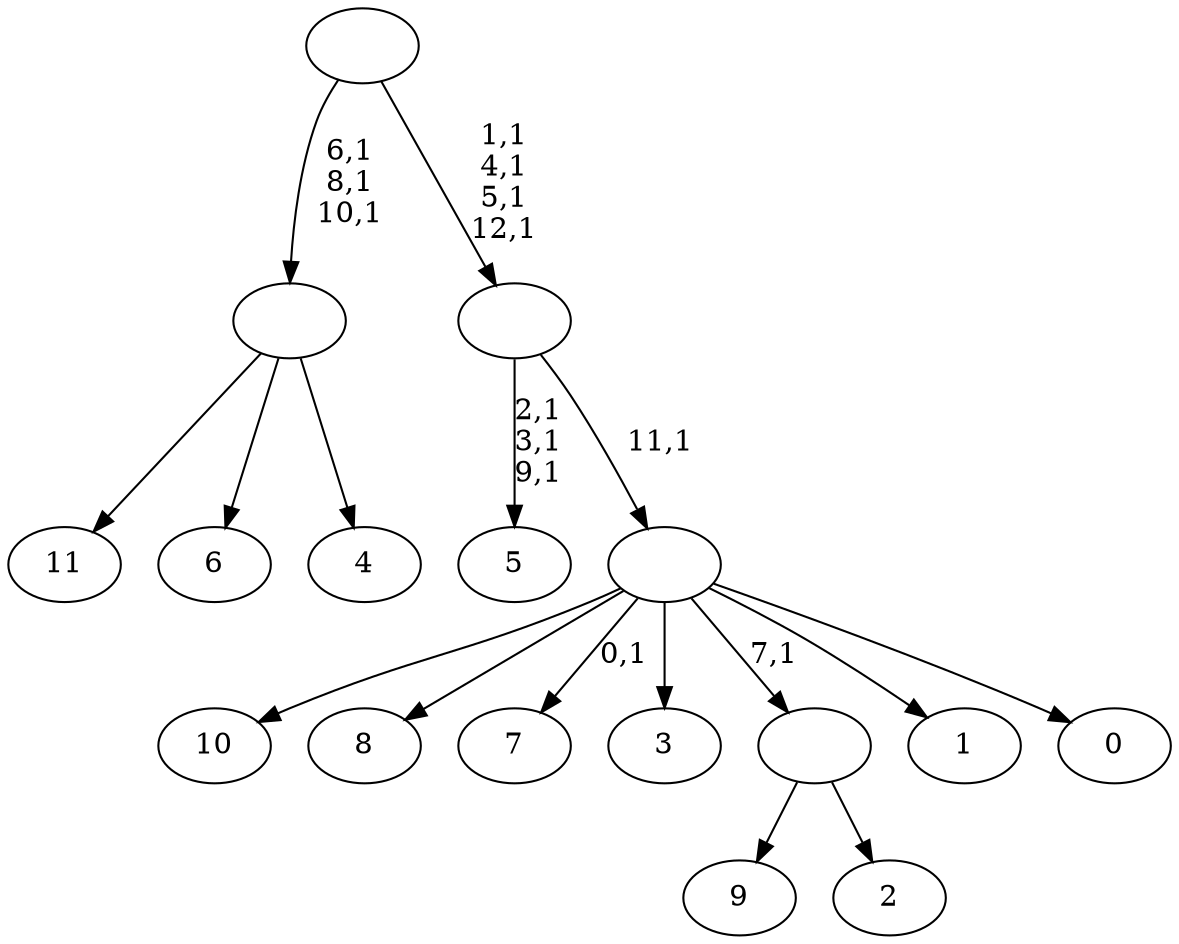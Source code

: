 digraph T {
	25 [label="11"]
	24 [label="10"]
	23 [label="9"]
	22 [label="8"]
	21 [label="7"]
	19 [label="6"]
	18 [label="5"]
	14 [label="4"]
	13 [label=""]
	10 [label="3"]
	9 [label="2"]
	8 [label=""]
	7 [label="1"]
	6 [label="0"]
	5 [label=""]
	4 [label=""]
	0 [label=""]
	13 -> 25 [label=""]
	13 -> 19 [label=""]
	13 -> 14 [label=""]
	8 -> 23 [label=""]
	8 -> 9 [label=""]
	5 -> 21 [label="0,1"]
	5 -> 24 [label=""]
	5 -> 22 [label=""]
	5 -> 10 [label=""]
	5 -> 8 [label="7,1"]
	5 -> 7 [label=""]
	5 -> 6 [label=""]
	4 -> 18 [label="2,1\n3,1\n9,1"]
	4 -> 5 [label="11,1"]
	0 -> 4 [label="1,1\n4,1\n5,1\n12,1"]
	0 -> 13 [label="6,1\n8,1\n10,1"]
}
